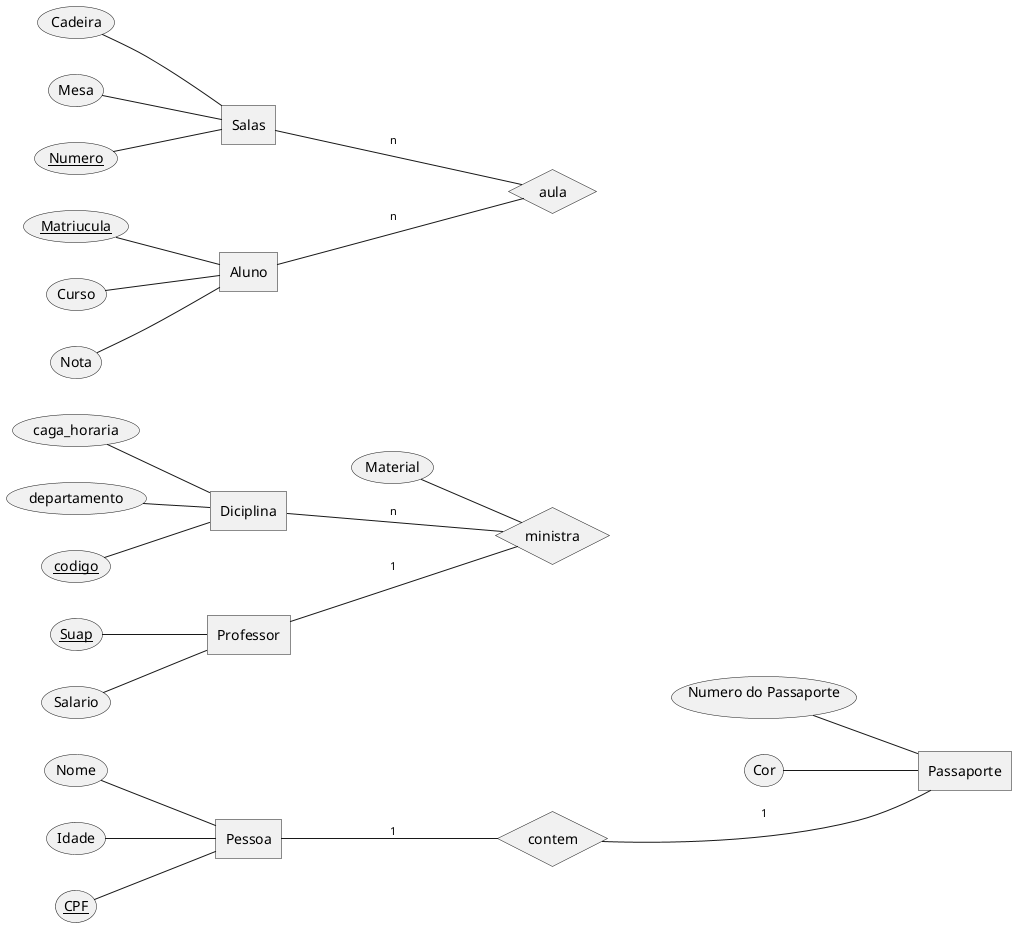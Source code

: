 @startchen
left to right direction
'======================
' Relacionamento 1 : 1
'======================

entity Pessoa {
    
    Nome
    Idade 
    CPF <<key>>
}

relationship contem{
}

entity Passaporte {
    Numero do Passaporte
    Cor 
}

Pessoa -1- contem
contem -1- Passaporte

'======================
' Relacionamento 1 : N
'======================

entity Professor {
    Suap<<key>> 
    Salario 
    
}
relationship ministra{
    Material
}
entity Diciplina {
    caga_horaria
    departamento
    codigo<<key>>
}

Professor -1- ministra
Diciplina -n- ministra

'======================
' Relacionamento N : N
'======================

entity Aluno {
    Matriucula<<key>>
    Curso 
     Nota
}
relationship aula{
}
entity Salas {
    Cadeira
    Mesa 
    Numero<<key>>
}
Aluno -n- aula
Salas -n- aula
@endchen
